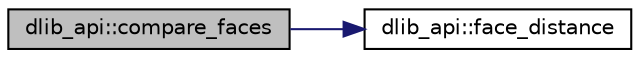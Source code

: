 digraph "dlib_api::compare_faces"
{
 // LATEX_PDF_SIZE
  edge [fontname="Helvetica",fontsize="10",labelfontname="Helvetica",labelfontsize="10"];
  node [fontname="Helvetica",fontsize="10",shape=record];
  rankdir="LR";
  Node1 [label="dlib_api::compare_faces",height=0.2,width=0.4,color="black", fillcolor="grey75", style="filled", fontcolor="black",tooltip=" "];
  Node1 -> Node2 [color="midnightblue",fontsize="10",style="solid",fontname="Helvetica"];
  Node2 [label="dlib_api::face_distance",height=0.2,width=0.4,color="black", fillcolor="white", style="filled",URL="$namespacedlib__api.html#a5f63fa8f69d1f2d188c34eb83a5fcc21",tooltip=" "];
}
